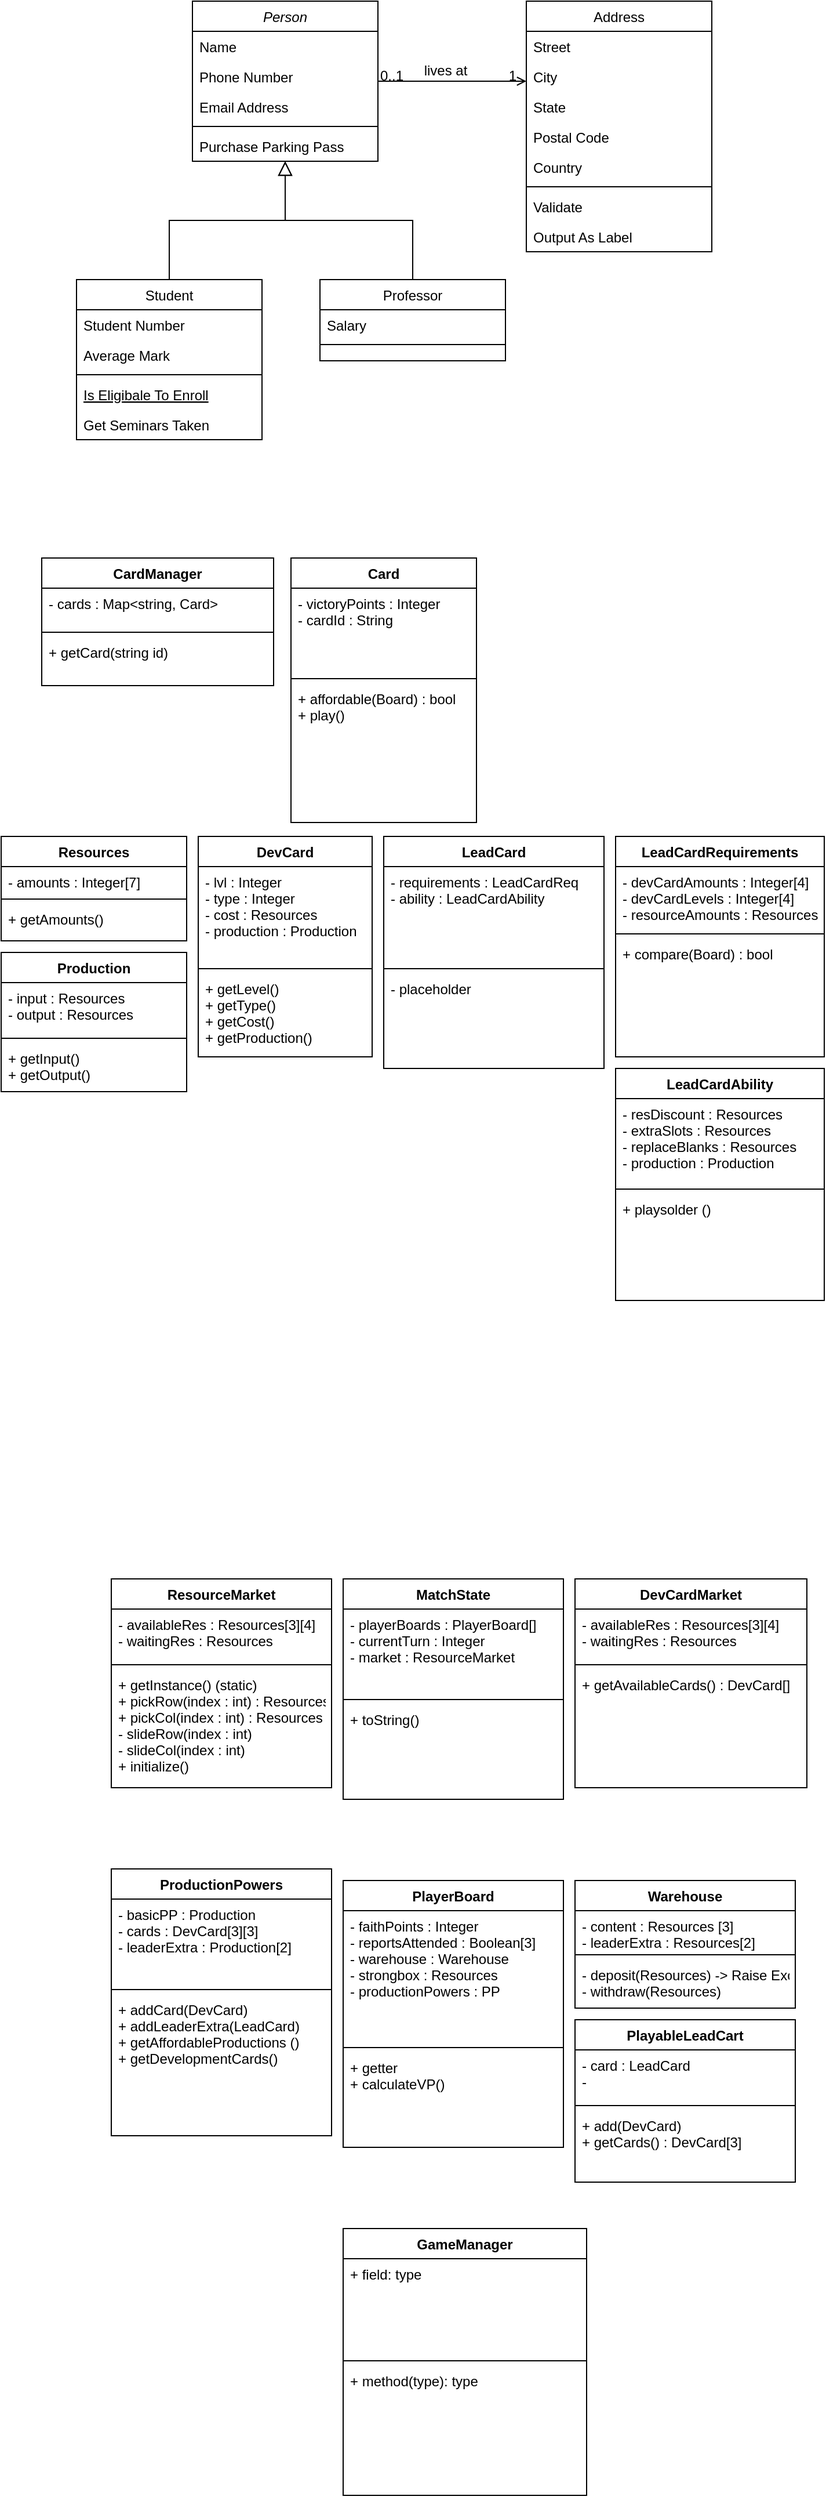 <mxfile version="14.4.8" type="github">
  <diagram id="C5RBs43oDa-KdzZeNtuy" name="Page-1">
    <mxGraphModel dx="705" dy="1844" grid="1" gridSize="10" guides="1" tooltips="1" connect="1" arrows="1" fold="1" page="1" pageScale="1" pageWidth="827" pageHeight="1169" math="0" shadow="0">
      <root>
        <mxCell id="WIyWlLk6GJQsqaUBKTNV-0" />
        <mxCell id="WIyWlLk6GJQsqaUBKTNV-1" parent="WIyWlLk6GJQsqaUBKTNV-0" />
        <mxCell id="zkfFHV4jXpPFQw0GAbJ--0" value="Person" style="swimlane;fontStyle=2;align=center;verticalAlign=top;childLayout=stackLayout;horizontal=1;startSize=26;horizontalStack=0;resizeParent=1;resizeLast=0;collapsible=1;marginBottom=0;rounded=0;shadow=0;strokeWidth=1;" parent="WIyWlLk6GJQsqaUBKTNV-1" vertex="1">
          <mxGeometry x="220" y="-1160" width="160" height="138" as="geometry">
            <mxRectangle x="230" y="140" width="160" height="26" as="alternateBounds" />
          </mxGeometry>
        </mxCell>
        <mxCell id="zkfFHV4jXpPFQw0GAbJ--1" value="Name" style="text;align=left;verticalAlign=top;spacingLeft=4;spacingRight=4;overflow=hidden;rotatable=0;points=[[0,0.5],[1,0.5]];portConstraint=eastwest;" parent="zkfFHV4jXpPFQw0GAbJ--0" vertex="1">
          <mxGeometry y="26" width="160" height="26" as="geometry" />
        </mxCell>
        <mxCell id="zkfFHV4jXpPFQw0GAbJ--2" value="Phone Number" style="text;align=left;verticalAlign=top;spacingLeft=4;spacingRight=4;overflow=hidden;rotatable=0;points=[[0,0.5],[1,0.5]];portConstraint=eastwest;rounded=0;shadow=0;html=0;" parent="zkfFHV4jXpPFQw0GAbJ--0" vertex="1">
          <mxGeometry y="52" width="160" height="26" as="geometry" />
        </mxCell>
        <mxCell id="zkfFHV4jXpPFQw0GAbJ--3" value="Email Address" style="text;align=left;verticalAlign=top;spacingLeft=4;spacingRight=4;overflow=hidden;rotatable=0;points=[[0,0.5],[1,0.5]];portConstraint=eastwest;rounded=0;shadow=0;html=0;" parent="zkfFHV4jXpPFQw0GAbJ--0" vertex="1">
          <mxGeometry y="78" width="160" height="26" as="geometry" />
        </mxCell>
        <mxCell id="zkfFHV4jXpPFQw0GAbJ--4" value="" style="line;html=1;strokeWidth=1;align=left;verticalAlign=middle;spacingTop=-1;spacingLeft=3;spacingRight=3;rotatable=0;labelPosition=right;points=[];portConstraint=eastwest;" parent="zkfFHV4jXpPFQw0GAbJ--0" vertex="1">
          <mxGeometry y="104" width="160" height="8" as="geometry" />
        </mxCell>
        <mxCell id="zkfFHV4jXpPFQw0GAbJ--5" value="Purchase Parking Pass" style="text;align=left;verticalAlign=top;spacingLeft=4;spacingRight=4;overflow=hidden;rotatable=0;points=[[0,0.5],[1,0.5]];portConstraint=eastwest;" parent="zkfFHV4jXpPFQw0GAbJ--0" vertex="1">
          <mxGeometry y="112" width="160" height="26" as="geometry" />
        </mxCell>
        <mxCell id="zkfFHV4jXpPFQw0GAbJ--6" value="Student" style="swimlane;fontStyle=0;align=center;verticalAlign=top;childLayout=stackLayout;horizontal=1;startSize=26;horizontalStack=0;resizeParent=1;resizeLast=0;collapsible=1;marginBottom=0;rounded=0;shadow=0;strokeWidth=1;" parent="WIyWlLk6GJQsqaUBKTNV-1" vertex="1">
          <mxGeometry x="120" y="-920" width="160" height="138" as="geometry">
            <mxRectangle x="130" y="380" width="160" height="26" as="alternateBounds" />
          </mxGeometry>
        </mxCell>
        <mxCell id="zkfFHV4jXpPFQw0GAbJ--7" value="Student Number" style="text;align=left;verticalAlign=top;spacingLeft=4;spacingRight=4;overflow=hidden;rotatable=0;points=[[0,0.5],[1,0.5]];portConstraint=eastwest;" parent="zkfFHV4jXpPFQw0GAbJ--6" vertex="1">
          <mxGeometry y="26" width="160" height="26" as="geometry" />
        </mxCell>
        <mxCell id="zkfFHV4jXpPFQw0GAbJ--8" value="Average Mark" style="text;align=left;verticalAlign=top;spacingLeft=4;spacingRight=4;overflow=hidden;rotatable=0;points=[[0,0.5],[1,0.5]];portConstraint=eastwest;rounded=0;shadow=0;html=0;" parent="zkfFHV4jXpPFQw0GAbJ--6" vertex="1">
          <mxGeometry y="52" width="160" height="26" as="geometry" />
        </mxCell>
        <mxCell id="zkfFHV4jXpPFQw0GAbJ--9" value="" style="line;html=1;strokeWidth=1;align=left;verticalAlign=middle;spacingTop=-1;spacingLeft=3;spacingRight=3;rotatable=0;labelPosition=right;points=[];portConstraint=eastwest;" parent="zkfFHV4jXpPFQw0GAbJ--6" vertex="1">
          <mxGeometry y="78" width="160" height="8" as="geometry" />
        </mxCell>
        <mxCell id="zkfFHV4jXpPFQw0GAbJ--10" value="Is Eligibale To Enroll" style="text;align=left;verticalAlign=top;spacingLeft=4;spacingRight=4;overflow=hidden;rotatable=0;points=[[0,0.5],[1,0.5]];portConstraint=eastwest;fontStyle=4" parent="zkfFHV4jXpPFQw0GAbJ--6" vertex="1">
          <mxGeometry y="86" width="160" height="26" as="geometry" />
        </mxCell>
        <mxCell id="zkfFHV4jXpPFQw0GAbJ--11" value="Get Seminars Taken" style="text;align=left;verticalAlign=top;spacingLeft=4;spacingRight=4;overflow=hidden;rotatable=0;points=[[0,0.5],[1,0.5]];portConstraint=eastwest;" parent="zkfFHV4jXpPFQw0GAbJ--6" vertex="1">
          <mxGeometry y="112" width="160" height="26" as="geometry" />
        </mxCell>
        <mxCell id="zkfFHV4jXpPFQw0GAbJ--12" value="" style="endArrow=block;endSize=10;endFill=0;shadow=0;strokeWidth=1;rounded=0;edgeStyle=elbowEdgeStyle;elbow=vertical;" parent="WIyWlLk6GJQsqaUBKTNV-1" source="zkfFHV4jXpPFQw0GAbJ--6" target="zkfFHV4jXpPFQw0GAbJ--0" edge="1">
          <mxGeometry width="160" relative="1" as="geometry">
            <mxPoint x="200" y="-1077" as="sourcePoint" />
            <mxPoint x="200" y="-1077" as="targetPoint" />
          </mxGeometry>
        </mxCell>
        <mxCell id="zkfFHV4jXpPFQw0GAbJ--13" value="Professor" style="swimlane;fontStyle=0;align=center;verticalAlign=top;childLayout=stackLayout;horizontal=1;startSize=26;horizontalStack=0;resizeParent=1;resizeLast=0;collapsible=1;marginBottom=0;rounded=0;shadow=0;strokeWidth=1;" parent="WIyWlLk6GJQsqaUBKTNV-1" vertex="1">
          <mxGeometry x="330" y="-920" width="160" height="70" as="geometry">
            <mxRectangle x="340" y="380" width="170" height="26" as="alternateBounds" />
          </mxGeometry>
        </mxCell>
        <mxCell id="zkfFHV4jXpPFQw0GAbJ--14" value="Salary" style="text;align=left;verticalAlign=top;spacingLeft=4;spacingRight=4;overflow=hidden;rotatable=0;points=[[0,0.5],[1,0.5]];portConstraint=eastwest;" parent="zkfFHV4jXpPFQw0GAbJ--13" vertex="1">
          <mxGeometry y="26" width="160" height="26" as="geometry" />
        </mxCell>
        <mxCell id="zkfFHV4jXpPFQw0GAbJ--15" value="" style="line;html=1;strokeWidth=1;align=left;verticalAlign=middle;spacingTop=-1;spacingLeft=3;spacingRight=3;rotatable=0;labelPosition=right;points=[];portConstraint=eastwest;" parent="zkfFHV4jXpPFQw0GAbJ--13" vertex="1">
          <mxGeometry y="52" width="160" height="8" as="geometry" />
        </mxCell>
        <mxCell id="zkfFHV4jXpPFQw0GAbJ--16" value="" style="endArrow=block;endSize=10;endFill=0;shadow=0;strokeWidth=1;rounded=0;edgeStyle=elbowEdgeStyle;elbow=vertical;" parent="WIyWlLk6GJQsqaUBKTNV-1" source="zkfFHV4jXpPFQw0GAbJ--13" target="zkfFHV4jXpPFQw0GAbJ--0" edge="1">
          <mxGeometry width="160" relative="1" as="geometry">
            <mxPoint x="210" y="-907" as="sourcePoint" />
            <mxPoint x="310" y="-1009" as="targetPoint" />
          </mxGeometry>
        </mxCell>
        <mxCell id="zkfFHV4jXpPFQw0GAbJ--17" value="Address" style="swimlane;fontStyle=0;align=center;verticalAlign=top;childLayout=stackLayout;horizontal=1;startSize=26;horizontalStack=0;resizeParent=1;resizeLast=0;collapsible=1;marginBottom=0;rounded=0;shadow=0;strokeWidth=1;" parent="WIyWlLk6GJQsqaUBKTNV-1" vertex="1">
          <mxGeometry x="508" y="-1160" width="160" height="216" as="geometry">
            <mxRectangle x="550" y="140" width="160" height="26" as="alternateBounds" />
          </mxGeometry>
        </mxCell>
        <mxCell id="zkfFHV4jXpPFQw0GAbJ--18" value="Street" style="text;align=left;verticalAlign=top;spacingLeft=4;spacingRight=4;overflow=hidden;rotatable=0;points=[[0,0.5],[1,0.5]];portConstraint=eastwest;" parent="zkfFHV4jXpPFQw0GAbJ--17" vertex="1">
          <mxGeometry y="26" width="160" height="26" as="geometry" />
        </mxCell>
        <mxCell id="zkfFHV4jXpPFQw0GAbJ--19" value="City" style="text;align=left;verticalAlign=top;spacingLeft=4;spacingRight=4;overflow=hidden;rotatable=0;points=[[0,0.5],[1,0.5]];portConstraint=eastwest;rounded=0;shadow=0;html=0;" parent="zkfFHV4jXpPFQw0GAbJ--17" vertex="1">
          <mxGeometry y="52" width="160" height="26" as="geometry" />
        </mxCell>
        <mxCell id="zkfFHV4jXpPFQw0GAbJ--20" value="State" style="text;align=left;verticalAlign=top;spacingLeft=4;spacingRight=4;overflow=hidden;rotatable=0;points=[[0,0.5],[1,0.5]];portConstraint=eastwest;rounded=0;shadow=0;html=0;" parent="zkfFHV4jXpPFQw0GAbJ--17" vertex="1">
          <mxGeometry y="78" width="160" height="26" as="geometry" />
        </mxCell>
        <mxCell id="zkfFHV4jXpPFQw0GAbJ--21" value="Postal Code" style="text;align=left;verticalAlign=top;spacingLeft=4;spacingRight=4;overflow=hidden;rotatable=0;points=[[0,0.5],[1,0.5]];portConstraint=eastwest;rounded=0;shadow=0;html=0;" parent="zkfFHV4jXpPFQw0GAbJ--17" vertex="1">
          <mxGeometry y="104" width="160" height="26" as="geometry" />
        </mxCell>
        <mxCell id="zkfFHV4jXpPFQw0GAbJ--22" value="Country" style="text;align=left;verticalAlign=top;spacingLeft=4;spacingRight=4;overflow=hidden;rotatable=0;points=[[0,0.5],[1,0.5]];portConstraint=eastwest;rounded=0;shadow=0;html=0;" parent="zkfFHV4jXpPFQw0GAbJ--17" vertex="1">
          <mxGeometry y="130" width="160" height="26" as="geometry" />
        </mxCell>
        <mxCell id="zkfFHV4jXpPFQw0GAbJ--23" value="" style="line;html=1;strokeWidth=1;align=left;verticalAlign=middle;spacingTop=-1;spacingLeft=3;spacingRight=3;rotatable=0;labelPosition=right;points=[];portConstraint=eastwest;" parent="zkfFHV4jXpPFQw0GAbJ--17" vertex="1">
          <mxGeometry y="156" width="160" height="8" as="geometry" />
        </mxCell>
        <mxCell id="zkfFHV4jXpPFQw0GAbJ--24" value="Validate" style="text;align=left;verticalAlign=top;spacingLeft=4;spacingRight=4;overflow=hidden;rotatable=0;points=[[0,0.5],[1,0.5]];portConstraint=eastwest;" parent="zkfFHV4jXpPFQw0GAbJ--17" vertex="1">
          <mxGeometry y="164" width="160" height="26" as="geometry" />
        </mxCell>
        <mxCell id="zkfFHV4jXpPFQw0GAbJ--25" value="Output As Label" style="text;align=left;verticalAlign=top;spacingLeft=4;spacingRight=4;overflow=hidden;rotatable=0;points=[[0,0.5],[1,0.5]];portConstraint=eastwest;" parent="zkfFHV4jXpPFQw0GAbJ--17" vertex="1">
          <mxGeometry y="190" width="160" height="26" as="geometry" />
        </mxCell>
        <mxCell id="zkfFHV4jXpPFQw0GAbJ--26" value="" style="endArrow=open;shadow=0;strokeWidth=1;rounded=0;endFill=1;edgeStyle=elbowEdgeStyle;elbow=vertical;" parent="WIyWlLk6GJQsqaUBKTNV-1" source="zkfFHV4jXpPFQw0GAbJ--0" target="zkfFHV4jXpPFQw0GAbJ--17" edge="1">
          <mxGeometry x="0.5" y="41" relative="1" as="geometry">
            <mxPoint x="380" y="-1088" as="sourcePoint" />
            <mxPoint x="540" y="-1088" as="targetPoint" />
            <mxPoint x="-40" y="32" as="offset" />
          </mxGeometry>
        </mxCell>
        <mxCell id="zkfFHV4jXpPFQw0GAbJ--27" value="0..1" style="resizable=0;align=left;verticalAlign=bottom;labelBackgroundColor=none;fontSize=12;" parent="zkfFHV4jXpPFQw0GAbJ--26" connectable="0" vertex="1">
          <mxGeometry x="-1" relative="1" as="geometry">
            <mxPoint y="4" as="offset" />
          </mxGeometry>
        </mxCell>
        <mxCell id="zkfFHV4jXpPFQw0GAbJ--28" value="1" style="resizable=0;align=right;verticalAlign=bottom;labelBackgroundColor=none;fontSize=12;" parent="zkfFHV4jXpPFQw0GAbJ--26" connectable="0" vertex="1">
          <mxGeometry x="1" relative="1" as="geometry">
            <mxPoint x="-7" y="4" as="offset" />
          </mxGeometry>
        </mxCell>
        <mxCell id="zkfFHV4jXpPFQw0GAbJ--29" value="lives at" style="text;html=1;resizable=0;points=[];;align=center;verticalAlign=middle;labelBackgroundColor=none;rounded=0;shadow=0;strokeWidth=1;fontSize=12;" parent="zkfFHV4jXpPFQw0GAbJ--26" vertex="1" connectable="0">
          <mxGeometry x="0.5" y="49" relative="1" as="geometry">
            <mxPoint x="-38" y="40" as="offset" />
          </mxGeometry>
        </mxCell>
        <mxCell id="uYRsxHbJOtVeSRFPr-tT-4" value="Card" style="swimlane;fontStyle=1;align=center;verticalAlign=top;childLayout=stackLayout;horizontal=1;startSize=26;horizontalStack=0;resizeParent=1;resizeParentMax=0;resizeLast=0;collapsible=1;marginBottom=0;" parent="WIyWlLk6GJQsqaUBKTNV-1" vertex="1">
          <mxGeometry x="305" y="-680" width="160" height="228" as="geometry" />
        </mxCell>
        <mxCell id="uYRsxHbJOtVeSRFPr-tT-5" value="- victoryPoints : Integer&#xa;- cardId : String" style="text;strokeColor=none;fillColor=none;align=left;verticalAlign=top;spacingLeft=4;spacingRight=4;overflow=hidden;rotatable=0;points=[[0,0.5],[1,0.5]];portConstraint=eastwest;" parent="uYRsxHbJOtVeSRFPr-tT-4" vertex="1">
          <mxGeometry y="26" width="160" height="74" as="geometry" />
        </mxCell>
        <mxCell id="uYRsxHbJOtVeSRFPr-tT-6" value="" style="line;strokeWidth=1;fillColor=none;align=left;verticalAlign=middle;spacingTop=-1;spacingLeft=3;spacingRight=3;rotatable=0;labelPosition=right;points=[];portConstraint=eastwest;" parent="uYRsxHbJOtVeSRFPr-tT-4" vertex="1">
          <mxGeometry y="100" width="160" height="8" as="geometry" />
        </mxCell>
        <mxCell id="uYRsxHbJOtVeSRFPr-tT-7" value="+ affordable(Board) : bool&#xa;+ play()" style="text;strokeColor=none;fillColor=none;align=left;verticalAlign=top;spacingLeft=4;spacingRight=4;overflow=hidden;rotatable=0;points=[[0,0.5],[1,0.5]];portConstraint=eastwest;" parent="uYRsxHbJOtVeSRFPr-tT-4" vertex="1">
          <mxGeometry y="108" width="160" height="120" as="geometry" />
        </mxCell>
        <mxCell id="uYRsxHbJOtVeSRFPr-tT-8" value="DevCard" style="swimlane;fontStyle=1;align=center;verticalAlign=top;childLayout=stackLayout;horizontal=1;startSize=26;horizontalStack=0;resizeParent=1;resizeParentMax=0;resizeLast=0;collapsible=1;marginBottom=0;" parent="WIyWlLk6GJQsqaUBKTNV-1" vertex="1">
          <mxGeometry x="225" y="-440" width="150" height="190" as="geometry" />
        </mxCell>
        <mxCell id="uYRsxHbJOtVeSRFPr-tT-9" value="- lvl : Integer&#xa;- type : Integer&#xa;- cost : Resources&#xa;- production : Production&#xa;" style="text;strokeColor=none;fillColor=none;align=left;verticalAlign=top;spacingLeft=4;spacingRight=4;overflow=hidden;rotatable=0;points=[[0,0.5],[1,0.5]];portConstraint=eastwest;" parent="uYRsxHbJOtVeSRFPr-tT-8" vertex="1">
          <mxGeometry y="26" width="150" height="84" as="geometry" />
        </mxCell>
        <mxCell id="uYRsxHbJOtVeSRFPr-tT-10" value="" style="line;strokeWidth=1;fillColor=none;align=left;verticalAlign=middle;spacingTop=-1;spacingLeft=3;spacingRight=3;rotatable=0;labelPosition=right;points=[];portConstraint=eastwest;" parent="uYRsxHbJOtVeSRFPr-tT-8" vertex="1">
          <mxGeometry y="110" width="150" height="8" as="geometry" />
        </mxCell>
        <mxCell id="uYRsxHbJOtVeSRFPr-tT-11" value="+ getLevel()&#xa;+ getType()&#xa;+ getCost()&#xa;+ getProduction()" style="text;strokeColor=none;fillColor=none;align=left;verticalAlign=top;spacingLeft=4;spacingRight=4;overflow=hidden;rotatable=0;points=[[0,0.5],[1,0.5]];portConstraint=eastwest;" parent="uYRsxHbJOtVeSRFPr-tT-8" vertex="1">
          <mxGeometry y="118" width="150" height="72" as="geometry" />
        </mxCell>
        <mxCell id="uYRsxHbJOtVeSRFPr-tT-23" value="Resources" style="swimlane;fontStyle=1;align=center;verticalAlign=top;childLayout=stackLayout;horizontal=1;startSize=26;horizontalStack=0;resizeParent=1;resizeParentMax=0;resizeLast=0;collapsible=1;marginBottom=0;" parent="WIyWlLk6GJQsqaUBKTNV-1" vertex="1">
          <mxGeometry x="55" y="-440" width="160" height="90" as="geometry" />
        </mxCell>
        <mxCell id="uYRsxHbJOtVeSRFPr-tT-24" value="- amounts : Integer[7]" style="text;strokeColor=none;fillColor=none;align=left;verticalAlign=top;spacingLeft=4;spacingRight=4;overflow=hidden;rotatable=0;points=[[0,0.5],[1,0.5]];portConstraint=eastwest;" parent="uYRsxHbJOtVeSRFPr-tT-23" vertex="1">
          <mxGeometry y="26" width="160" height="24" as="geometry" />
        </mxCell>
        <mxCell id="uYRsxHbJOtVeSRFPr-tT-25" value="" style="line;strokeWidth=1;fillColor=none;align=left;verticalAlign=middle;spacingTop=-1;spacingLeft=3;spacingRight=3;rotatable=0;labelPosition=right;points=[];portConstraint=eastwest;" parent="uYRsxHbJOtVeSRFPr-tT-23" vertex="1">
          <mxGeometry y="50" width="160" height="8" as="geometry" />
        </mxCell>
        <mxCell id="uYRsxHbJOtVeSRFPr-tT-26" value="+ getAmounts()" style="text;strokeColor=none;fillColor=none;align=left;verticalAlign=top;spacingLeft=4;spacingRight=4;overflow=hidden;rotatable=0;points=[[0,0.5],[1,0.5]];portConstraint=eastwest;" parent="uYRsxHbJOtVeSRFPr-tT-23" vertex="1">
          <mxGeometry y="58" width="160" height="32" as="geometry" />
        </mxCell>
        <mxCell id="uYRsxHbJOtVeSRFPr-tT-36" value="LeadCardRequirements" style="swimlane;fontStyle=1;align=center;verticalAlign=top;childLayout=stackLayout;horizontal=1;startSize=26;horizontalStack=0;resizeParent=1;resizeParentMax=0;resizeLast=0;collapsible=1;marginBottom=0;" parent="WIyWlLk6GJQsqaUBKTNV-1" vertex="1">
          <mxGeometry x="585" y="-440" width="180" height="190" as="geometry" />
        </mxCell>
        <mxCell id="uYRsxHbJOtVeSRFPr-tT-37" value="- devCardAmounts : Integer[4]&#xa;- devCardLevels : Integer[4]&#xa;- resourceAmounts : Resources" style="text;strokeColor=none;fillColor=none;align=left;verticalAlign=top;spacingLeft=4;spacingRight=4;overflow=hidden;rotatable=0;points=[[0,0.5],[1,0.5]];portConstraint=eastwest;" parent="uYRsxHbJOtVeSRFPr-tT-36" vertex="1">
          <mxGeometry y="26" width="180" height="54" as="geometry" />
        </mxCell>
        <mxCell id="uYRsxHbJOtVeSRFPr-tT-38" value="" style="line;strokeWidth=1;fillColor=none;align=left;verticalAlign=middle;spacingTop=-1;spacingLeft=3;spacingRight=3;rotatable=0;labelPosition=right;points=[];portConstraint=eastwest;" parent="uYRsxHbJOtVeSRFPr-tT-36" vertex="1">
          <mxGeometry y="80" width="180" height="8" as="geometry" />
        </mxCell>
        <mxCell id="uYRsxHbJOtVeSRFPr-tT-39" value="+ compare(Board) : bool" style="text;strokeColor=none;fillColor=none;align=left;verticalAlign=top;spacingLeft=4;spacingRight=4;overflow=hidden;rotatable=0;points=[[0,0.5],[1,0.5]];portConstraint=eastwest;" parent="uYRsxHbJOtVeSRFPr-tT-36" vertex="1">
          <mxGeometry y="88" width="180" height="102" as="geometry" />
        </mxCell>
        <mxCell id="uYRsxHbJOtVeSRFPr-tT-41" value="LeadCard" style="swimlane;fontStyle=1;align=center;verticalAlign=top;childLayout=stackLayout;horizontal=1;startSize=26;horizontalStack=0;resizeParent=1;resizeParentMax=0;resizeLast=0;collapsible=1;marginBottom=0;" parent="WIyWlLk6GJQsqaUBKTNV-1" vertex="1">
          <mxGeometry x="385" y="-440" width="190" height="200" as="geometry" />
        </mxCell>
        <mxCell id="uYRsxHbJOtVeSRFPr-tT-42" value="- requirements : LeadCardReq&#xa;- ability : LeadCardAbility" style="text;strokeColor=none;fillColor=none;align=left;verticalAlign=top;spacingLeft=4;spacingRight=4;overflow=hidden;rotatable=0;points=[[0,0.5],[1,0.5]];portConstraint=eastwest;" parent="uYRsxHbJOtVeSRFPr-tT-41" vertex="1">
          <mxGeometry y="26" width="190" height="84" as="geometry" />
        </mxCell>
        <mxCell id="uYRsxHbJOtVeSRFPr-tT-43" value="" style="line;strokeWidth=1;fillColor=none;align=left;verticalAlign=middle;spacingTop=-1;spacingLeft=3;spacingRight=3;rotatable=0;labelPosition=right;points=[];portConstraint=eastwest;" parent="uYRsxHbJOtVeSRFPr-tT-41" vertex="1">
          <mxGeometry y="110" width="190" height="8" as="geometry" />
        </mxCell>
        <mxCell id="uYRsxHbJOtVeSRFPr-tT-44" value="- placeholder" style="text;strokeColor=none;fillColor=none;align=left;verticalAlign=top;spacingLeft=4;spacingRight=4;overflow=hidden;rotatable=0;points=[[0,0.5],[1,0.5]];portConstraint=eastwest;" parent="uYRsxHbJOtVeSRFPr-tT-41" vertex="1">
          <mxGeometry y="118" width="190" height="82" as="geometry" />
        </mxCell>
        <mxCell id="uYRsxHbJOtVeSRFPr-tT-45" value="LeadCardAbility" style="swimlane;fontStyle=1;align=center;verticalAlign=top;childLayout=stackLayout;horizontal=1;startSize=26;horizontalStack=0;resizeParent=1;resizeParentMax=0;resizeLast=0;collapsible=1;marginBottom=0;" parent="WIyWlLk6GJQsqaUBKTNV-1" vertex="1">
          <mxGeometry x="585" y="-240" width="180" height="200" as="geometry" />
        </mxCell>
        <mxCell id="uYRsxHbJOtVeSRFPr-tT-46" value="- resDiscount : Resources&#xa;- extraSlots : Resources&#xa;- replaceBlanks : Resources&#xa;- production : Production" style="text;strokeColor=none;fillColor=none;align=left;verticalAlign=top;spacingLeft=4;spacingRight=4;overflow=hidden;rotatable=0;points=[[0,0.5],[1,0.5]];portConstraint=eastwest;" parent="uYRsxHbJOtVeSRFPr-tT-45" vertex="1">
          <mxGeometry y="26" width="180" height="74" as="geometry" />
        </mxCell>
        <mxCell id="uYRsxHbJOtVeSRFPr-tT-47" value="" style="line;strokeWidth=1;fillColor=none;align=left;verticalAlign=middle;spacingTop=-1;spacingLeft=3;spacingRight=3;rotatable=0;labelPosition=right;points=[];portConstraint=eastwest;" parent="uYRsxHbJOtVeSRFPr-tT-45" vertex="1">
          <mxGeometry y="100" width="180" height="8" as="geometry" />
        </mxCell>
        <mxCell id="uYRsxHbJOtVeSRFPr-tT-48" value="+ playsolder ()" style="text;strokeColor=none;fillColor=none;align=left;verticalAlign=top;spacingLeft=4;spacingRight=4;overflow=hidden;rotatable=0;points=[[0,0.5],[1,0.5]];portConstraint=eastwest;" parent="uYRsxHbJOtVeSRFPr-tT-45" vertex="1">
          <mxGeometry y="108" width="180" height="92" as="geometry" />
        </mxCell>
        <mxCell id="uYRsxHbJOtVeSRFPr-tT-49" value="Production" style="swimlane;fontStyle=1;align=center;verticalAlign=top;childLayout=stackLayout;horizontal=1;startSize=26;horizontalStack=0;resizeParent=1;resizeParentMax=0;resizeLast=0;collapsible=1;marginBottom=0;" parent="WIyWlLk6GJQsqaUBKTNV-1" vertex="1">
          <mxGeometry x="55" y="-340" width="160" height="120" as="geometry" />
        </mxCell>
        <mxCell id="uYRsxHbJOtVeSRFPr-tT-50" value="- input : Resources&#xa;- output : Resources" style="text;strokeColor=none;fillColor=none;align=left;verticalAlign=top;spacingLeft=4;spacingRight=4;overflow=hidden;rotatable=0;points=[[0,0.5],[1,0.5]];portConstraint=eastwest;" parent="uYRsxHbJOtVeSRFPr-tT-49" vertex="1">
          <mxGeometry y="26" width="160" height="44" as="geometry" />
        </mxCell>
        <mxCell id="uYRsxHbJOtVeSRFPr-tT-51" value="" style="line;strokeWidth=1;fillColor=none;align=left;verticalAlign=middle;spacingTop=-1;spacingLeft=3;spacingRight=3;rotatable=0;labelPosition=right;points=[];portConstraint=eastwest;" parent="uYRsxHbJOtVeSRFPr-tT-49" vertex="1">
          <mxGeometry y="70" width="160" height="8" as="geometry" />
        </mxCell>
        <mxCell id="uYRsxHbJOtVeSRFPr-tT-52" value="+ getInput()&#xa;+ getOutput()" style="text;strokeColor=none;fillColor=none;align=left;verticalAlign=top;spacingLeft=4;spacingRight=4;overflow=hidden;rotatable=0;points=[[0,0.5],[1,0.5]];portConstraint=eastwest;" parent="uYRsxHbJOtVeSRFPr-tT-49" vertex="1">
          <mxGeometry y="78" width="160" height="42" as="geometry" />
        </mxCell>
        <mxCell id="uYRsxHbJOtVeSRFPr-tT-54" value="ResourceMarket" style="swimlane;fontStyle=1;align=center;verticalAlign=top;childLayout=stackLayout;horizontal=1;startSize=26;horizontalStack=0;resizeParent=1;resizeParentMax=0;resizeLast=0;collapsible=1;marginBottom=0;" parent="WIyWlLk6GJQsqaUBKTNV-1" vertex="1">
          <mxGeometry x="150" y="200" width="190" height="180" as="geometry" />
        </mxCell>
        <mxCell id="uYRsxHbJOtVeSRFPr-tT-55" value="- availableRes : Resources[3][4]&#xa;- waitingRes : Resources" style="text;strokeColor=none;fillColor=none;align=left;verticalAlign=top;spacingLeft=4;spacingRight=4;overflow=hidden;rotatable=0;points=[[0,0.5],[1,0.5]];portConstraint=eastwest;" parent="uYRsxHbJOtVeSRFPr-tT-54" vertex="1">
          <mxGeometry y="26" width="190" height="44" as="geometry" />
        </mxCell>
        <mxCell id="uYRsxHbJOtVeSRFPr-tT-56" value="" style="line;strokeWidth=1;fillColor=none;align=left;verticalAlign=middle;spacingTop=-1;spacingLeft=3;spacingRight=3;rotatable=0;labelPosition=right;points=[];portConstraint=eastwest;" parent="uYRsxHbJOtVeSRFPr-tT-54" vertex="1">
          <mxGeometry y="70" width="190" height="8" as="geometry" />
        </mxCell>
        <mxCell id="uYRsxHbJOtVeSRFPr-tT-57" value="+ getInstance() (static)&#xa;+ pickRow(index : int) : Resources&#xa;+ pickCol(index : int) : Resources&#xa;- slideRow(index : int)&#xa;- slideCol(index : int)&#xa;+ initialize()" style="text;strokeColor=none;fillColor=none;align=left;verticalAlign=top;spacingLeft=4;spacingRight=4;overflow=hidden;rotatable=0;points=[[0,0.5],[1,0.5]];portConstraint=eastwest;" parent="uYRsxHbJOtVeSRFPr-tT-54" vertex="1">
          <mxGeometry y="78" width="190" height="102" as="geometry" />
        </mxCell>
        <mxCell id="uYRsxHbJOtVeSRFPr-tT-66" value="PlayerBoard" style="swimlane;fontStyle=1;align=center;verticalAlign=top;childLayout=stackLayout;horizontal=1;startSize=26;horizontalStack=0;resizeParent=1;resizeParentMax=0;resizeLast=0;collapsible=1;marginBottom=0;" parent="WIyWlLk6GJQsqaUBKTNV-1" vertex="1">
          <mxGeometry x="350" y="460" width="190" height="230" as="geometry" />
        </mxCell>
        <mxCell id="uYRsxHbJOtVeSRFPr-tT-67" value="- faithPoints : Integer&#xa;- reportsAttended : Boolean[3]&#xa;- warehouse : Warehouse&#xa;- strongbox : Resources&#xa;- productionPowers : PP" style="text;strokeColor=none;fillColor=none;align=left;verticalAlign=top;spacingLeft=4;spacingRight=4;overflow=hidden;rotatable=0;points=[[0,0.5],[1,0.5]];portConstraint=eastwest;" parent="uYRsxHbJOtVeSRFPr-tT-66" vertex="1">
          <mxGeometry y="26" width="190" height="114" as="geometry" />
        </mxCell>
        <mxCell id="uYRsxHbJOtVeSRFPr-tT-68" value="" style="line;strokeWidth=1;fillColor=none;align=left;verticalAlign=middle;spacingTop=-1;spacingLeft=3;spacingRight=3;rotatable=0;labelPosition=right;points=[];portConstraint=eastwest;" parent="uYRsxHbJOtVeSRFPr-tT-66" vertex="1">
          <mxGeometry y="140" width="190" height="8" as="geometry" />
        </mxCell>
        <mxCell id="uYRsxHbJOtVeSRFPr-tT-69" value="+ getter&#xa;+ calculateVP()" style="text;strokeColor=none;fillColor=none;align=left;verticalAlign=top;spacingLeft=4;spacingRight=4;overflow=hidden;rotatable=0;points=[[0,0.5],[1,0.5]];portConstraint=eastwest;" parent="uYRsxHbJOtVeSRFPr-tT-66" vertex="1">
          <mxGeometry y="148" width="190" height="82" as="geometry" />
        </mxCell>
        <mxCell id="uYRsxHbJOtVeSRFPr-tT-71" value="Warehouse" style="swimlane;fontStyle=1;align=center;verticalAlign=top;childLayout=stackLayout;horizontal=1;startSize=26;horizontalStack=0;resizeParent=1;resizeParentMax=0;resizeLast=0;collapsible=1;marginBottom=0;" parent="WIyWlLk6GJQsqaUBKTNV-1" vertex="1">
          <mxGeometry x="550" y="460" width="190" height="110" as="geometry" />
        </mxCell>
        <mxCell id="uYRsxHbJOtVeSRFPr-tT-72" value="- content : Resources [3]&#xa;- leaderExtra : Resources[2]" style="text;strokeColor=none;fillColor=none;align=left;verticalAlign=top;spacingLeft=4;spacingRight=4;overflow=hidden;rotatable=0;points=[[0,0.5],[1,0.5]];portConstraint=eastwest;" parent="uYRsxHbJOtVeSRFPr-tT-71" vertex="1">
          <mxGeometry y="26" width="190" height="34" as="geometry" />
        </mxCell>
        <mxCell id="uYRsxHbJOtVeSRFPr-tT-73" value="" style="line;strokeWidth=1;fillColor=none;align=left;verticalAlign=middle;spacingTop=-1;spacingLeft=3;spacingRight=3;rotatable=0;labelPosition=right;points=[];portConstraint=eastwest;" parent="uYRsxHbJOtVeSRFPr-tT-71" vertex="1">
          <mxGeometry y="60" width="190" height="8" as="geometry" />
        </mxCell>
        <mxCell id="uYRsxHbJOtVeSRFPr-tT-74" value="- deposit(Resources) -&gt; Raise Exc&#xa;- withdraw(Resources)" style="text;strokeColor=none;fillColor=none;align=left;verticalAlign=top;spacingLeft=4;spacingRight=4;overflow=hidden;rotatable=0;points=[[0,0.5],[1,0.5]];portConstraint=eastwest;" parent="uYRsxHbJOtVeSRFPr-tT-71" vertex="1">
          <mxGeometry y="68" width="190" height="42" as="geometry" />
        </mxCell>
        <mxCell id="uYRsxHbJOtVeSRFPr-tT-79" value="MatchState" style="swimlane;fontStyle=1;align=center;verticalAlign=top;childLayout=stackLayout;horizontal=1;startSize=26;horizontalStack=0;resizeParent=1;resizeParentMax=0;resizeLast=0;collapsible=1;marginBottom=0;" parent="WIyWlLk6GJQsqaUBKTNV-1" vertex="1">
          <mxGeometry x="350" y="200" width="190" height="190" as="geometry" />
        </mxCell>
        <mxCell id="uYRsxHbJOtVeSRFPr-tT-80" value="- playerBoards : PlayerBoard[]&#xa;- currentTurn : Integer&#xa;- market : ResourceMarket" style="text;strokeColor=none;fillColor=none;align=left;verticalAlign=top;spacingLeft=4;spacingRight=4;overflow=hidden;rotatable=0;points=[[0,0.5],[1,0.5]];portConstraint=eastwest;" parent="uYRsxHbJOtVeSRFPr-tT-79" vertex="1">
          <mxGeometry y="26" width="190" height="74" as="geometry" />
        </mxCell>
        <mxCell id="uYRsxHbJOtVeSRFPr-tT-81" value="" style="line;strokeWidth=1;fillColor=none;align=left;verticalAlign=middle;spacingTop=-1;spacingLeft=3;spacingRight=3;rotatable=0;labelPosition=right;points=[];portConstraint=eastwest;" parent="uYRsxHbJOtVeSRFPr-tT-79" vertex="1">
          <mxGeometry y="100" width="190" height="8" as="geometry" />
        </mxCell>
        <mxCell id="uYRsxHbJOtVeSRFPr-tT-82" value="+ toString()" style="text;strokeColor=none;fillColor=none;align=left;verticalAlign=top;spacingLeft=4;spacingRight=4;overflow=hidden;rotatable=0;points=[[0,0.5],[1,0.5]];portConstraint=eastwest;" parent="uYRsxHbJOtVeSRFPr-tT-79" vertex="1">
          <mxGeometry y="108" width="190" height="82" as="geometry" />
        </mxCell>
        <mxCell id="bMMVU-nL2fl8MbzqACt4-0" value="GameManager" style="swimlane;fontStyle=1;align=center;verticalAlign=top;childLayout=stackLayout;horizontal=1;startSize=26;horizontalStack=0;resizeParent=1;resizeParentMax=0;resizeLast=0;collapsible=1;marginBottom=0;" vertex="1" parent="WIyWlLk6GJQsqaUBKTNV-1">
          <mxGeometry x="350" y="760" width="210" height="230" as="geometry" />
        </mxCell>
        <mxCell id="bMMVU-nL2fl8MbzqACt4-1" value="+ field: type" style="text;strokeColor=none;fillColor=none;align=left;verticalAlign=top;spacingLeft=4;spacingRight=4;overflow=hidden;rotatable=0;points=[[0,0.5],[1,0.5]];portConstraint=eastwest;" vertex="1" parent="bMMVU-nL2fl8MbzqACt4-0">
          <mxGeometry y="26" width="210" height="84" as="geometry" />
        </mxCell>
        <mxCell id="bMMVU-nL2fl8MbzqACt4-2" value="" style="line;strokeWidth=1;fillColor=none;align=left;verticalAlign=middle;spacingTop=-1;spacingLeft=3;spacingRight=3;rotatable=0;labelPosition=right;points=[];portConstraint=eastwest;" vertex="1" parent="bMMVU-nL2fl8MbzqACt4-0">
          <mxGeometry y="110" width="210" height="8" as="geometry" />
        </mxCell>
        <mxCell id="bMMVU-nL2fl8MbzqACt4-3" value="+ method(type): type" style="text;strokeColor=none;fillColor=none;align=left;verticalAlign=top;spacingLeft=4;spacingRight=4;overflow=hidden;rotatable=0;points=[[0,0.5],[1,0.5]];portConstraint=eastwest;" vertex="1" parent="bMMVU-nL2fl8MbzqACt4-0">
          <mxGeometry y="118" width="210" height="112" as="geometry" />
        </mxCell>
        <mxCell id="bMMVU-nL2fl8MbzqACt4-4" value="ProductionPowers" style="swimlane;fontStyle=1;align=center;verticalAlign=top;childLayout=stackLayout;horizontal=1;startSize=26;horizontalStack=0;resizeParent=1;resizeParentMax=0;resizeLast=0;collapsible=1;marginBottom=0;" vertex="1" parent="WIyWlLk6GJQsqaUBKTNV-1">
          <mxGeometry x="150" y="450" width="190" height="230" as="geometry" />
        </mxCell>
        <mxCell id="bMMVU-nL2fl8MbzqACt4-5" value="- basicPP : Production&#xa;- cards : DevCard[3][3]&#xa;- leaderExtra : Production[2]" style="text;strokeColor=none;fillColor=none;align=left;verticalAlign=top;spacingLeft=4;spacingRight=4;overflow=hidden;rotatable=0;points=[[0,0.5],[1,0.5]];portConstraint=eastwest;" vertex="1" parent="bMMVU-nL2fl8MbzqACt4-4">
          <mxGeometry y="26" width="190" height="74" as="geometry" />
        </mxCell>
        <mxCell id="bMMVU-nL2fl8MbzqACt4-6" value="" style="line;strokeWidth=1;fillColor=none;align=left;verticalAlign=middle;spacingTop=-1;spacingLeft=3;spacingRight=3;rotatable=0;labelPosition=right;points=[];portConstraint=eastwest;" vertex="1" parent="bMMVU-nL2fl8MbzqACt4-4">
          <mxGeometry y="100" width="190" height="8" as="geometry" />
        </mxCell>
        <mxCell id="bMMVU-nL2fl8MbzqACt4-7" value="+ addCard(DevCard)&#xa;+ addLeaderExtra(LeadCard)&#xa;+ getAffordableProductions ()&#xa;+ getDevelopmentCards()" style="text;strokeColor=none;fillColor=none;align=left;verticalAlign=top;spacingLeft=4;spacingRight=4;overflow=hidden;rotatable=0;points=[[0,0.5],[1,0.5]];portConstraint=eastwest;" vertex="1" parent="bMMVU-nL2fl8MbzqACt4-4">
          <mxGeometry y="108" width="190" height="122" as="geometry" />
        </mxCell>
        <mxCell id="bMMVU-nL2fl8MbzqACt4-8" value="PlayableLeadCart" style="swimlane;fontStyle=1;align=center;verticalAlign=top;childLayout=stackLayout;horizontal=1;startSize=26;horizontalStack=0;resizeParent=1;resizeParentMax=0;resizeLast=0;collapsible=1;marginBottom=0;" vertex="1" parent="WIyWlLk6GJQsqaUBKTNV-1">
          <mxGeometry x="550" y="580" width="190" height="140" as="geometry" />
        </mxCell>
        <mxCell id="bMMVU-nL2fl8MbzqACt4-9" value="- card : LeadCard&#xa;- " style="text;strokeColor=none;fillColor=none;align=left;verticalAlign=top;spacingLeft=4;spacingRight=4;overflow=hidden;rotatable=0;points=[[0,0.5],[1,0.5]];portConstraint=eastwest;" vertex="1" parent="bMMVU-nL2fl8MbzqACt4-8">
          <mxGeometry y="26" width="190" height="44" as="geometry" />
        </mxCell>
        <mxCell id="bMMVU-nL2fl8MbzqACt4-10" value="" style="line;strokeWidth=1;fillColor=none;align=left;verticalAlign=middle;spacingTop=-1;spacingLeft=3;spacingRight=3;rotatable=0;labelPosition=right;points=[];portConstraint=eastwest;" vertex="1" parent="bMMVU-nL2fl8MbzqACt4-8">
          <mxGeometry y="70" width="190" height="8" as="geometry" />
        </mxCell>
        <mxCell id="bMMVU-nL2fl8MbzqACt4-11" value="+ add(DevCard)&#xa;+ getCards() : DevCard[3]" style="text;strokeColor=none;fillColor=none;align=left;verticalAlign=top;spacingLeft=4;spacingRight=4;overflow=hidden;rotatable=0;points=[[0,0.5],[1,0.5]];portConstraint=eastwest;" vertex="1" parent="bMMVU-nL2fl8MbzqACt4-8">
          <mxGeometry y="78" width="190" height="62" as="geometry" />
        </mxCell>
        <mxCell id="bMMVU-nL2fl8MbzqACt4-14" value="CardManager" style="swimlane;fontStyle=1;align=center;verticalAlign=top;childLayout=stackLayout;horizontal=1;startSize=26;horizontalStack=0;resizeParent=1;resizeParentMax=0;resizeLast=0;collapsible=1;marginBottom=0;" vertex="1" parent="WIyWlLk6GJQsqaUBKTNV-1">
          <mxGeometry x="90" y="-680" width="200" height="110" as="geometry" />
        </mxCell>
        <mxCell id="bMMVU-nL2fl8MbzqACt4-15" value="- cards : Map&lt;string, Card&gt;" style="text;strokeColor=none;fillColor=none;align=left;verticalAlign=top;spacingLeft=4;spacingRight=4;overflow=hidden;rotatable=0;points=[[0,0.5],[1,0.5]];portConstraint=eastwest;" vertex="1" parent="bMMVU-nL2fl8MbzqACt4-14">
          <mxGeometry y="26" width="200" height="34" as="geometry" />
        </mxCell>
        <mxCell id="bMMVU-nL2fl8MbzqACt4-16" value="" style="line;strokeWidth=1;fillColor=none;align=left;verticalAlign=middle;spacingTop=-1;spacingLeft=3;spacingRight=3;rotatable=0;labelPosition=right;points=[];portConstraint=eastwest;" vertex="1" parent="bMMVU-nL2fl8MbzqACt4-14">
          <mxGeometry y="60" width="200" height="8" as="geometry" />
        </mxCell>
        <mxCell id="bMMVU-nL2fl8MbzqACt4-17" value="+ getCard(string id)&#xa;" style="text;strokeColor=none;fillColor=none;align=left;verticalAlign=top;spacingLeft=4;spacingRight=4;overflow=hidden;rotatable=0;points=[[0,0.5],[1,0.5]];portConstraint=eastwest;" vertex="1" parent="bMMVU-nL2fl8MbzqACt4-14">
          <mxGeometry y="68" width="200" height="42" as="geometry" />
        </mxCell>
        <mxCell id="bMMVU-nL2fl8MbzqACt4-18" value="DevCardMarket" style="swimlane;fontStyle=1;align=center;verticalAlign=top;childLayout=stackLayout;horizontal=1;startSize=26;horizontalStack=0;resizeParent=1;resizeParentMax=0;resizeLast=0;collapsible=1;marginBottom=0;" vertex="1" parent="WIyWlLk6GJQsqaUBKTNV-1">
          <mxGeometry x="550" y="200" width="200" height="180" as="geometry" />
        </mxCell>
        <mxCell id="bMMVU-nL2fl8MbzqACt4-19" value="- availableRes : Resources[3][4]&#xa;- waitingRes : Resources" style="text;strokeColor=none;fillColor=none;align=left;verticalAlign=top;spacingLeft=4;spacingRight=4;overflow=hidden;rotatable=0;points=[[0,0.5],[1,0.5]];portConstraint=eastwest;" vertex="1" parent="bMMVU-nL2fl8MbzqACt4-18">
          <mxGeometry y="26" width="200" height="44" as="geometry" />
        </mxCell>
        <mxCell id="bMMVU-nL2fl8MbzqACt4-20" value="" style="line;strokeWidth=1;fillColor=none;align=left;verticalAlign=middle;spacingTop=-1;spacingLeft=3;spacingRight=3;rotatable=0;labelPosition=right;points=[];portConstraint=eastwest;" vertex="1" parent="bMMVU-nL2fl8MbzqACt4-18">
          <mxGeometry y="70" width="200" height="8" as="geometry" />
        </mxCell>
        <mxCell id="bMMVU-nL2fl8MbzqACt4-21" value="+ getAvailableCards() : DevCard[]&#xa;" style="text;strokeColor=none;fillColor=none;align=left;verticalAlign=top;spacingLeft=4;spacingRight=4;overflow=hidden;rotatable=0;points=[[0,0.5],[1,0.5]];portConstraint=eastwest;" vertex="1" parent="bMMVU-nL2fl8MbzqACt4-18">
          <mxGeometry y="78" width="200" height="102" as="geometry" />
        </mxCell>
      </root>
    </mxGraphModel>
  </diagram>
</mxfile>
